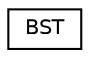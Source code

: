 digraph "Graphical Class Hierarchy"
{
  edge [fontname="Helvetica",fontsize="10",labelfontname="Helvetica",labelfontsize="10"];
  node [fontname="Helvetica",fontsize="10",shape=record];
  rankdir="LR";
  Node1 [label="BST",height=0.2,width=0.4,color="black", fillcolor="white", style="filled",URL="$class_b_s_t.html"];
}
